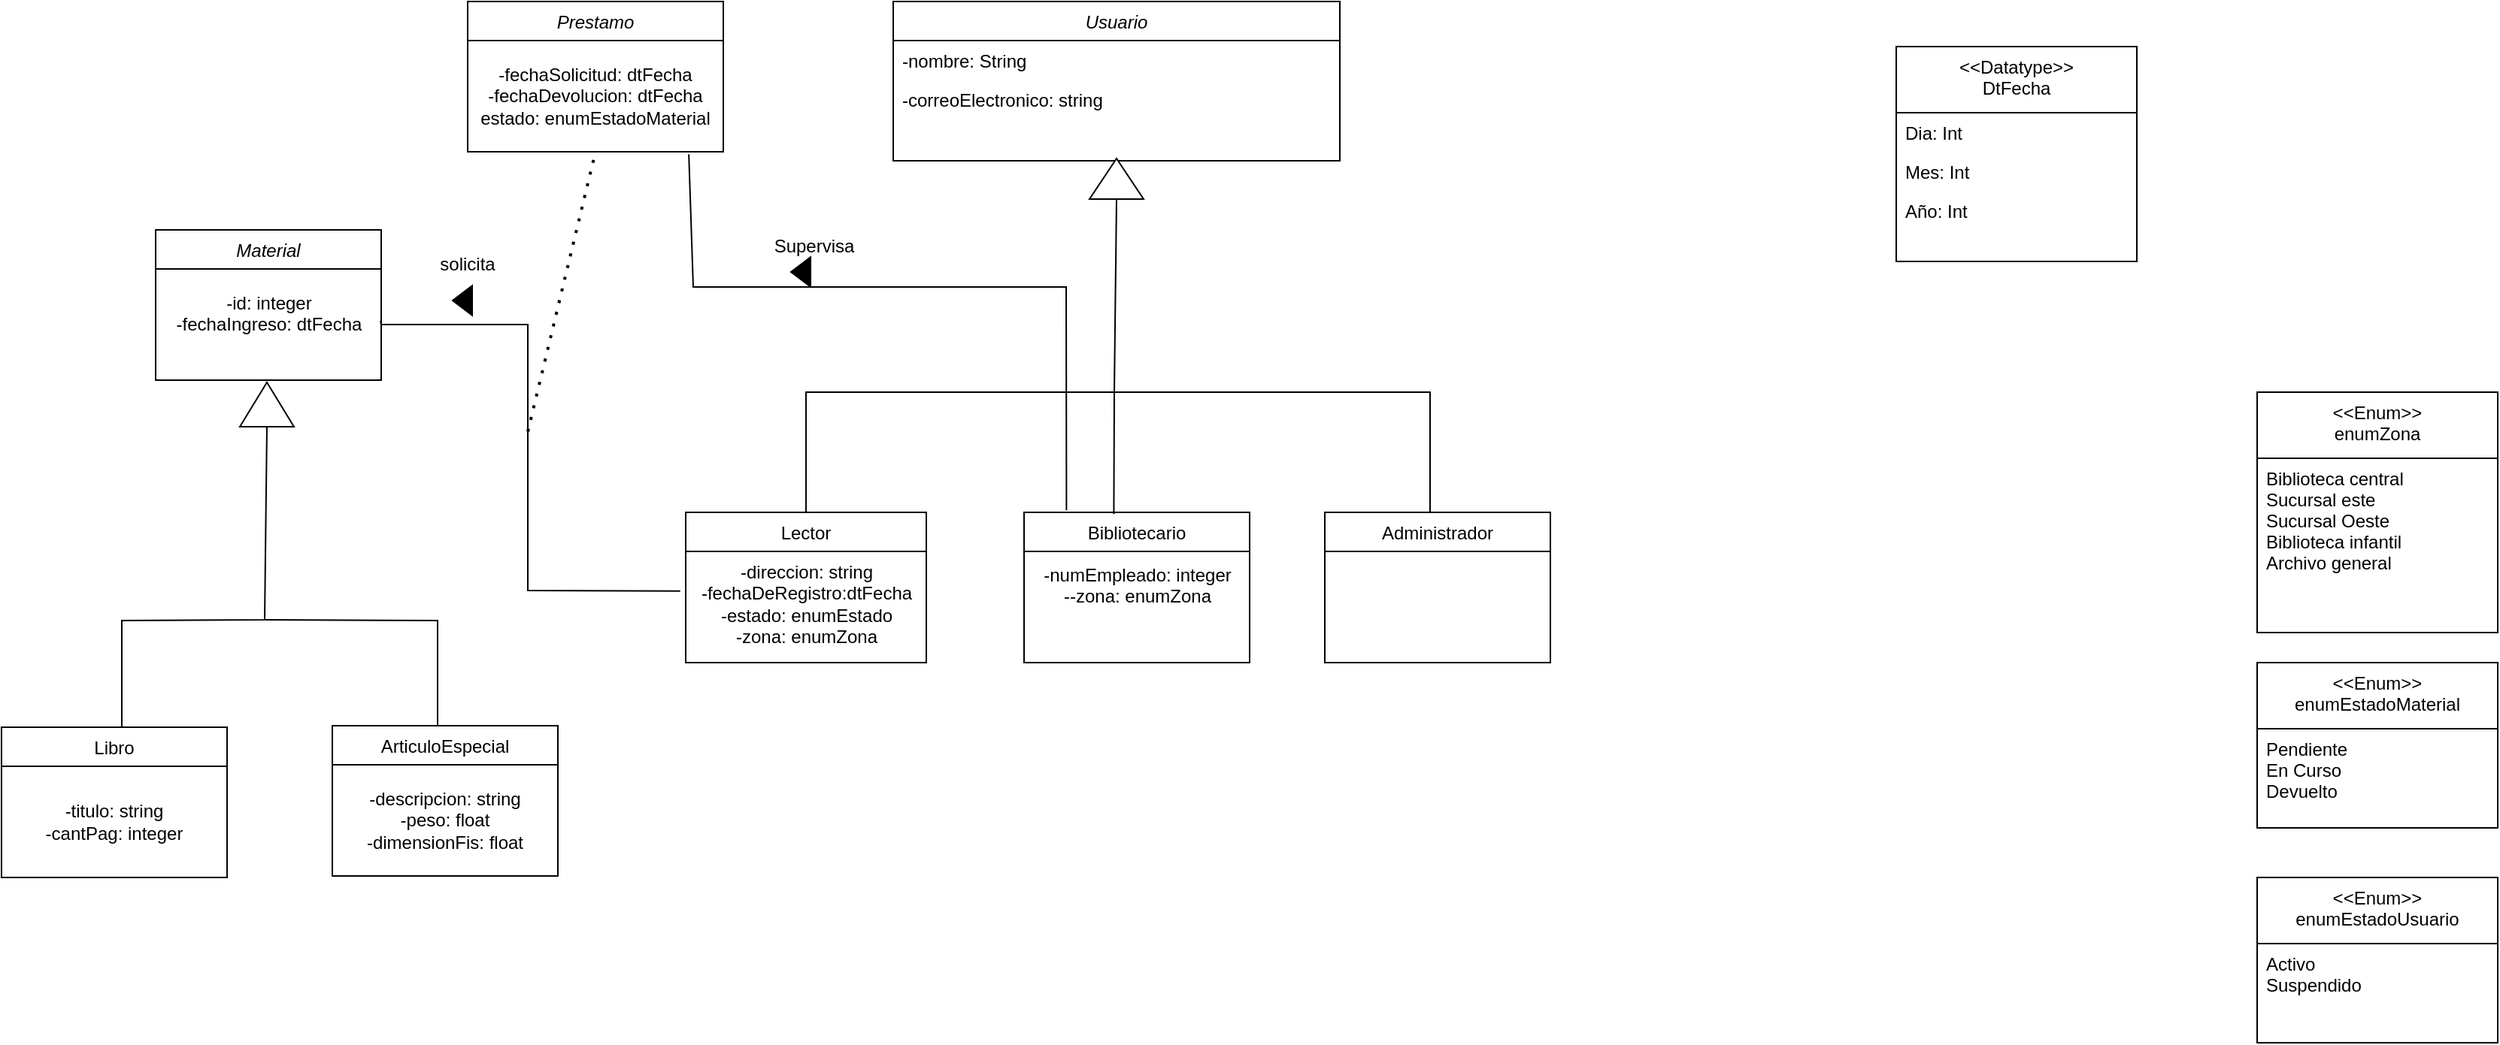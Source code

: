 <mxfile version="28.0.9">
  <diagram name="Página-1" id="C69u1KcQ7eBeEma5ruyt">
    <mxGraphModel grid="1" page="1" gridSize="10" guides="1" tooltips="1" connect="1" arrows="1" fold="1" pageScale="1" pageWidth="827" pageHeight="1169" math="0" shadow="0">
      <root>
        <mxCell id="0" />
        <mxCell id="1" parent="0" />
        <mxCell id="Lf1NFYdrfUJp7OJ-5XLh-13" value="Usuario" style="swimlane;fontStyle=2;align=center;verticalAlign=top;childLayout=stackLayout;horizontal=1;startSize=26;horizontalStack=0;resizeParent=1;resizeLast=0;collapsible=1;marginBottom=0;rounded=0;shadow=0;strokeWidth=1;" vertex="1" parent="1">
          <mxGeometry x="223" y="-300" width="297" height="106" as="geometry">
            <mxRectangle x="230" y="140" width="160" height="26" as="alternateBounds" />
          </mxGeometry>
        </mxCell>
        <mxCell id="Lf1NFYdrfUJp7OJ-5XLh-15" value="-nombre: String" style="text;align=left;verticalAlign=top;spacingLeft=4;spacingRight=4;overflow=hidden;rotatable=0;points=[[0,0.5],[1,0.5]];portConstraint=eastwest;rounded=0;shadow=0;html=0;" vertex="1" parent="Lf1NFYdrfUJp7OJ-5XLh-13">
          <mxGeometry y="26" width="297" height="26" as="geometry" />
        </mxCell>
        <mxCell id="Lf1NFYdrfUJp7OJ-5XLh-16" value="-correoElectronico: string" style="text;align=left;verticalAlign=top;spacingLeft=4;spacingRight=4;overflow=hidden;rotatable=0;points=[[0,0.5],[1,0.5]];portConstraint=eastwest;rounded=0;shadow=0;html=0;" vertex="1" parent="Lf1NFYdrfUJp7OJ-5XLh-13">
          <mxGeometry y="52" width="297" height="27" as="geometry" />
        </mxCell>
        <mxCell id="Lf1NFYdrfUJp7OJ-5XLh-23" value="Lector" style="swimlane;fontStyle=0;align=center;verticalAlign=top;childLayout=stackLayout;horizontal=1;startSize=26;horizontalStack=0;resizeParent=1;resizeLast=0;collapsible=1;marginBottom=0;rounded=0;shadow=0;strokeWidth=1;" vertex="1" parent="1">
          <mxGeometry x="85" y="40" width="160" height="100" as="geometry">
            <mxRectangle x="230" y="140" width="160" height="26" as="alternateBounds" />
          </mxGeometry>
        </mxCell>
        <mxCell id="Lf1NFYdrfUJp7OJ-5XLh-36" value="-direccion: string&lt;div&gt;-fechaDeRegistro:dtFecha&lt;/div&gt;&lt;div&gt;-estado: enumEstado&lt;/div&gt;&lt;div&gt;-zona: enumZona&lt;/div&gt;" style="text;html=1;align=center;verticalAlign=middle;resizable=0;points=[];autosize=1;strokeColor=none;fillColor=none;" vertex="1" parent="Lf1NFYdrfUJp7OJ-5XLh-23">
          <mxGeometry y="26" width="160" height="70" as="geometry" />
        </mxCell>
        <mxCell id="Lf1NFYdrfUJp7OJ-5XLh-26" value="" style="triangle;whiteSpace=wrap;html=1;rotation=-90;" vertex="1" parent="1">
          <mxGeometry x="358" y="-200" width="27" height="36" as="geometry" />
        </mxCell>
        <mxCell id="Lf1NFYdrfUJp7OJ-5XLh-27" value="" style="endArrow=none;html=1;rounded=0;entryX=0;entryY=0.5;entryDx=0;entryDy=0;exitX=0.5;exitY=0;exitDx=0;exitDy=0;" edge="1" parent="1" source="Lf1NFYdrfUJp7OJ-5XLh-23" target="Lf1NFYdrfUJp7OJ-5XLh-26">
          <mxGeometry width="50" height="50" relative="1" as="geometry">
            <mxPoint x="372" y="20" as="sourcePoint" />
            <mxPoint x="440" y="-30" as="targetPoint" />
            <Array as="points">
              <mxPoint x="165" y="-40" />
              <mxPoint x="240" y="-40" />
              <mxPoint x="370" y="-40" />
            </Array>
          </mxGeometry>
        </mxCell>
        <mxCell id="Lf1NFYdrfUJp7OJ-5XLh-28" value="Bibliotecario" style="swimlane;fontStyle=0;align=center;verticalAlign=top;childLayout=stackLayout;horizontal=1;startSize=26;horizontalStack=0;resizeParent=1;resizeLast=0;collapsible=1;marginBottom=0;rounded=0;shadow=0;strokeWidth=1;" vertex="1" parent="1">
          <mxGeometry x="310" y="40" width="150" height="100" as="geometry">
            <mxRectangle x="230" y="140" width="160" height="26" as="alternateBounds" />
          </mxGeometry>
        </mxCell>
        <mxCell id="uckT2R4d0fGidsTibWcu-1" value="-numEmpleado: integer&lt;div&gt;-&lt;span style=&quot;background-color: transparent; color: light-dark(rgb(0, 0, 0), rgb(255, 255, 255));&quot;&gt;-zona: enumZona&lt;/span&gt;&lt;/div&gt;&lt;div&gt;&lt;br&gt;&lt;/div&gt;" style="text;html=1;align=center;verticalAlign=middle;resizable=0;points=[];autosize=1;strokeColor=none;fillColor=none;" vertex="1" parent="Lf1NFYdrfUJp7OJ-5XLh-28">
          <mxGeometry y="26" width="150" height="60" as="geometry" />
        </mxCell>
        <mxCell id="Lf1NFYdrfUJp7OJ-5XLh-31" value="" style="endArrow=none;html=1;rounded=0;exitX=0.398;exitY=0.011;exitDx=0;exitDy=0;exitPerimeter=0;" edge="1" parent="1" source="Lf1NFYdrfUJp7OJ-5XLh-28">
          <mxGeometry width="50" height="50" relative="1" as="geometry">
            <mxPoint x="390" y="20" as="sourcePoint" />
            <mxPoint x="370" y="-40" as="targetPoint" />
          </mxGeometry>
        </mxCell>
        <mxCell id="Lf1NFYdrfUJp7OJ-5XLh-32" value="Administrador" style="swimlane;fontStyle=0;align=center;verticalAlign=top;childLayout=stackLayout;horizontal=1;startSize=26;horizontalStack=0;resizeParent=1;resizeLast=0;collapsible=1;marginBottom=0;rounded=0;shadow=0;strokeWidth=1;" vertex="1" parent="1">
          <mxGeometry x="510" y="40" width="150" height="100" as="geometry">
            <mxRectangle x="230" y="140" width="160" height="26" as="alternateBounds" />
          </mxGeometry>
        </mxCell>
        <mxCell id="Lf1NFYdrfUJp7OJ-5XLh-35" value="" style="endArrow=none;html=1;rounded=0;" edge="1" parent="1">
          <mxGeometry width="50" height="50" relative="1" as="geometry">
            <mxPoint x="580" y="40" as="sourcePoint" />
            <mxPoint x="370" y="-40" as="targetPoint" />
            <Array as="points">
              <mxPoint x="580" y="-40" />
            </Array>
          </mxGeometry>
        </mxCell>
        <mxCell id="Lf1NFYdrfUJp7OJ-5XLh-37" value="&lt;&lt;Datatype&gt;&gt;&#xa;DtFecha" style="swimlane;fontStyle=0;align=center;verticalAlign=top;childLayout=stackLayout;horizontal=1;startSize=44;horizontalStack=0;resizeParent=1;resizeLast=0;collapsible=1;marginBottom=0;rounded=0;shadow=0;strokeWidth=1;" vertex="1" parent="1">
          <mxGeometry x="890" y="-270" width="160" height="143" as="geometry">
            <mxRectangle x="550" y="140" width="160" height="26" as="alternateBounds" />
          </mxGeometry>
        </mxCell>
        <mxCell id="Lf1NFYdrfUJp7OJ-5XLh-38" value="Dia: Int" style="text;align=left;verticalAlign=top;spacingLeft=4;spacingRight=4;overflow=hidden;rotatable=0;points=[[0,0.5],[1,0.5]];portConstraint=eastwest;" vertex="1" parent="Lf1NFYdrfUJp7OJ-5XLh-37">
          <mxGeometry y="44" width="160" height="26" as="geometry" />
        </mxCell>
        <mxCell id="Lf1NFYdrfUJp7OJ-5XLh-39" value="Mes: Int" style="text;align=left;verticalAlign=top;spacingLeft=4;spacingRight=4;overflow=hidden;rotatable=0;points=[[0,0.5],[1,0.5]];portConstraint=eastwest;rounded=0;shadow=0;html=0;" vertex="1" parent="Lf1NFYdrfUJp7OJ-5XLh-37">
          <mxGeometry y="70" width="160" height="26" as="geometry" />
        </mxCell>
        <mxCell id="Lf1NFYdrfUJp7OJ-5XLh-40" value="Año: Int" style="text;align=left;verticalAlign=top;spacingLeft=4;spacingRight=4;overflow=hidden;rotatable=0;points=[[0,0.5],[1,0.5]];portConstraint=eastwest;rounded=0;shadow=0;html=0;" vertex="1" parent="Lf1NFYdrfUJp7OJ-5XLh-37">
          <mxGeometry y="96" width="160" height="26" as="geometry" />
        </mxCell>
        <mxCell id="Lf1NFYdrfUJp7OJ-5XLh-41" value="&lt;&lt;Enum&gt;&gt;&#xa;enumZona" style="swimlane;fontStyle=0;align=center;verticalAlign=top;childLayout=stackLayout;horizontal=1;startSize=44;horizontalStack=0;resizeParent=1;resizeLast=0;collapsible=1;marginBottom=0;rounded=0;shadow=0;strokeWidth=1;" vertex="1" parent="1">
          <mxGeometry x="1130" y="-40" width="160" height="160" as="geometry">
            <mxRectangle x="550" y="140" width="160" height="26" as="alternateBounds" />
          </mxGeometry>
        </mxCell>
        <mxCell id="Lf1NFYdrfUJp7OJ-5XLh-44" value="Biblioteca central&#xa;Sucursal este&#xa;Sucursal Oeste&#xa;Biblioteca infantil&#xa;Archivo general" style="text;align=left;verticalAlign=top;spacingLeft=4;spacingRight=4;overflow=hidden;rotatable=0;points=[[0,0.5],[1,0.5]];portConstraint=eastwest;rounded=0;shadow=0;html=0;" vertex="1" parent="Lf1NFYdrfUJp7OJ-5XLh-41">
          <mxGeometry y="44" width="160" height="116" as="geometry" />
        </mxCell>
        <mxCell id="uckT2R4d0fGidsTibWcu-2" value="Material" style="swimlane;fontStyle=2;align=center;verticalAlign=top;childLayout=stackLayout;horizontal=1;startSize=26;horizontalStack=0;resizeParent=1;resizeLast=0;collapsible=1;marginBottom=0;rounded=0;shadow=0;strokeWidth=1;" vertex="1" parent="1">
          <mxGeometry x="-267.5" y="-148" width="150" height="100" as="geometry">
            <mxRectangle x="230" y="140" width="160" height="26" as="alternateBounds" />
          </mxGeometry>
        </mxCell>
        <mxCell id="uckT2R4d0fGidsTibWcu-4" value="-id: integer&lt;div&gt;-fechaIngreso: dtFecha&lt;/div&gt;&lt;div&gt;&lt;br&gt;&lt;/div&gt;" style="text;html=1;align=center;verticalAlign=middle;whiteSpace=wrap;rounded=0;" vertex="1" parent="uckT2R4d0fGidsTibWcu-2">
          <mxGeometry y="26" width="150" height="74" as="geometry" />
        </mxCell>
        <mxCell id="uckT2R4d0fGidsTibWcu-5" value="" style="triangle;whiteSpace=wrap;html=1;rotation=-90;" vertex="1" parent="1">
          <mxGeometry x="-208.25" y="-49.75" width="29.5" height="36" as="geometry" />
        </mxCell>
        <mxCell id="uckT2R4d0fGidsTibWcu-6" value="" style="endArrow=none;html=1;rounded=0;entryX=0;entryY=0.5;entryDx=0;entryDy=0;" edge="1" parent="1" target="uckT2R4d0fGidsTibWcu-5">
          <mxGeometry width="50" height="50" relative="1" as="geometry">
            <mxPoint x="-290" y="192" as="sourcePoint" />
            <mxPoint x="-125" y="121.5" as="targetPoint" />
            <Array as="points">
              <mxPoint x="-290" y="112" />
              <mxPoint x="-195" y="111.5" />
            </Array>
          </mxGeometry>
        </mxCell>
        <mxCell id="uckT2R4d0fGidsTibWcu-8" value="" style="endArrow=none;html=1;rounded=0;" edge="1" parent="1">
          <mxGeometry width="50" height="50" relative="1" as="geometry">
            <mxPoint x="-80" y="192" as="sourcePoint" />
            <mxPoint x="-195" y="111.5" as="targetPoint" />
            <Array as="points">
              <mxPoint x="-80" y="112" />
            </Array>
          </mxGeometry>
        </mxCell>
        <mxCell id="uckT2R4d0fGidsTibWcu-9" value="Libro" style="swimlane;fontStyle=0;align=center;verticalAlign=top;childLayout=stackLayout;horizontal=1;startSize=26;horizontalStack=0;resizeParent=1;resizeLast=0;collapsible=1;marginBottom=0;rounded=0;shadow=0;strokeWidth=1;" vertex="1" parent="1">
          <mxGeometry x="-370" y="183" width="150" height="100" as="geometry">
            <mxRectangle x="230" y="140" width="160" height="26" as="alternateBounds" />
          </mxGeometry>
        </mxCell>
        <mxCell id="uckT2R4d0fGidsTibWcu-10" value="&lt;div&gt;-titulo: string&lt;/div&gt;&lt;div&gt;-cantPag: integer&lt;/div&gt;" style="text;html=1;align=center;verticalAlign=middle;whiteSpace=wrap;rounded=0;" vertex="1" parent="uckT2R4d0fGidsTibWcu-9">
          <mxGeometry y="26" width="150" height="74" as="geometry" />
        </mxCell>
        <mxCell id="uckT2R4d0fGidsTibWcu-11" value="ArticuloEspecial" style="swimlane;fontStyle=0;align=center;verticalAlign=top;childLayout=stackLayout;horizontal=1;startSize=26;horizontalStack=0;resizeParent=1;resizeLast=0;collapsible=1;marginBottom=0;rounded=0;shadow=0;strokeWidth=1;" vertex="1" parent="1">
          <mxGeometry x="-150" y="182" width="150" height="100" as="geometry">
            <mxRectangle x="230" y="140" width="160" height="26" as="alternateBounds" />
          </mxGeometry>
        </mxCell>
        <mxCell id="uckT2R4d0fGidsTibWcu-12" value="-descripcion: string&lt;div&gt;-peso: float&lt;/div&gt;&lt;div&gt;-dimensionFis: float&lt;/div&gt;" style="text;html=1;align=center;verticalAlign=middle;whiteSpace=wrap;rounded=0;" vertex="1" parent="uckT2R4d0fGidsTibWcu-11">
          <mxGeometry y="26" width="150" height="74" as="geometry" />
        </mxCell>
        <mxCell id="pLn707w-MqSqX3ieqneQ-1" value="Prestamo" style="swimlane;fontStyle=2;align=center;verticalAlign=top;childLayout=stackLayout;horizontal=1;startSize=26;horizontalStack=0;resizeParent=1;resizeLast=0;collapsible=1;marginBottom=0;rounded=0;shadow=0;strokeWidth=1;" vertex="1" parent="1">
          <mxGeometry x="-60" y="-300" width="170" height="100" as="geometry">
            <mxRectangle x="230" y="140" width="160" height="26" as="alternateBounds" />
          </mxGeometry>
        </mxCell>
        <mxCell id="pLn707w-MqSqX3ieqneQ-2" value="-fechaSolicitud: dtFecha&lt;div&gt;-fechaDevolucion: dtFecha&lt;/div&gt;&lt;div&gt;estado: enumEstadoMaterial&lt;/div&gt;" style="text;html=1;align=center;verticalAlign=middle;whiteSpace=wrap;rounded=0;" vertex="1" parent="pLn707w-MqSqX3ieqneQ-1">
          <mxGeometry y="26" width="170" height="74" as="geometry" />
        </mxCell>
        <mxCell id="pLn707w-MqSqX3ieqneQ-3" value="&lt;&lt;Enum&gt;&gt;&#xa;enumEstadoMaterial" style="swimlane;fontStyle=0;align=center;verticalAlign=top;childLayout=stackLayout;horizontal=1;startSize=44;horizontalStack=0;resizeParent=1;resizeLast=0;collapsible=1;marginBottom=0;rounded=0;shadow=0;strokeWidth=1;" vertex="1" parent="1">
          <mxGeometry x="1130" y="140" width="160" height="110" as="geometry">
            <mxRectangle x="550" y="140" width="160" height="26" as="alternateBounds" />
          </mxGeometry>
        </mxCell>
        <mxCell id="pLn707w-MqSqX3ieqneQ-4" value="Pendiente&#xa;En Curso&#xa;Devuelto" style="text;align=left;verticalAlign=top;spacingLeft=4;spacingRight=4;overflow=hidden;rotatable=0;points=[[0,0.5],[1,0.5]];portConstraint=eastwest;rounded=0;shadow=0;html=0;" vertex="1" parent="pLn707w-MqSqX3ieqneQ-3">
          <mxGeometry y="44" width="160" height="56" as="geometry" />
        </mxCell>
        <mxCell id="pLn707w-MqSqX3ieqneQ-5" value="&lt;&lt;Enum&gt;&gt;&#xa;enumEstadoUsuario" style="swimlane;fontStyle=0;align=center;verticalAlign=top;childLayout=stackLayout;horizontal=1;startSize=44;horizontalStack=0;resizeParent=1;resizeLast=0;collapsible=1;marginBottom=0;rounded=0;shadow=0;strokeWidth=1;" vertex="1" parent="1">
          <mxGeometry x="1130" y="283" width="160" height="110" as="geometry">
            <mxRectangle x="550" y="140" width="160" height="26" as="alternateBounds" />
          </mxGeometry>
        </mxCell>
        <mxCell id="pLn707w-MqSqX3ieqneQ-6" value="Activo&#xa;Suspendido" style="text;align=left;verticalAlign=top;spacingLeft=4;spacingRight=4;overflow=hidden;rotatable=0;points=[[0,0.5],[1,0.5]];portConstraint=eastwest;rounded=0;shadow=0;html=0;" vertex="1" parent="pLn707w-MqSqX3ieqneQ-5">
          <mxGeometry y="44" width="160" height="56" as="geometry" />
        </mxCell>
        <mxCell id="uckT2R4d0fGidsTibWcu-13" value="" style="endArrow=none;dashed=1;html=1;dashPattern=1 3;strokeWidth=2;rounded=0;entryX=0.5;entryY=1;entryDx=0;entryDy=0;" edge="1" parent="1" target="pLn707w-MqSqX3ieqneQ-2">
          <mxGeometry width="50" height="50" relative="1" as="geometry">
            <mxPoint x="-20" y="-13.75" as="sourcePoint" />
            <mxPoint x="30" y="-63.75" as="targetPoint" />
          </mxGeometry>
        </mxCell>
        <mxCell id="uckT2R4d0fGidsTibWcu-14" value="" style="endArrow=none;html=1;rounded=0;entryX=1;entryY=0.5;entryDx=0;entryDy=0;exitX=-0.023;exitY=0.376;exitDx=0;exitDy=0;exitPerimeter=0;" edge="1" parent="1" target="uckT2R4d0fGidsTibWcu-4">
          <mxGeometry width="50" height="50" relative="1" as="geometry">
            <mxPoint x="-117.96" y="-87.48" as="sourcePoint" />
            <mxPoint x="340" y="-80" as="targetPoint" />
            <Array as="points" />
          </mxGeometry>
        </mxCell>
        <mxCell id="uckT2R4d0fGidsTibWcu-15" value="solicita" style="text;html=1;align=center;verticalAlign=middle;whiteSpace=wrap;rounded=0;" vertex="1" parent="1">
          <mxGeometry x="-90" y="-140" width="60" height="30" as="geometry" />
        </mxCell>
        <mxCell id="uckT2R4d0fGidsTibWcu-16" value="" style="endArrow=none;html=1;rounded=0;entryX=0.188;entryY=-0.014;entryDx=0;entryDy=0;exitX=0.865;exitY=1.024;exitDx=0;exitDy=0;exitPerimeter=0;entryPerimeter=0;" edge="1" parent="1" source="pLn707w-MqSqX3ieqneQ-2" target="Lf1NFYdrfUJp7OJ-5XLh-28">
          <mxGeometry width="50" height="50" relative="1" as="geometry">
            <mxPoint x="180" y="40" as="sourcePoint" />
            <mxPoint x="230" y="-10" as="targetPoint" />
            <Array as="points">
              <mxPoint x="90" y="-110" />
              <mxPoint x="338" y="-110" />
            </Array>
          </mxGeometry>
        </mxCell>
        <mxCell id="Lf1NFYdrfUJp7OJ-5XLh-45" value="" style="shape=mxgraph.arrows2.wedgeArrow;html=1;bendable=0;startWidth=9.88;fillColor=strokeColor;defaultFillColor=invert;defaultGradientColor=invert;rounded=0;" edge="1" parent="1">
          <mxGeometry width="100" height="100" relative="1" as="geometry">
            <mxPoint x="-57" y="-101" as="sourcePoint" />
            <mxPoint x="-70" y="-101" as="targetPoint" />
          </mxGeometry>
        </mxCell>
        <mxCell id="Lf1NFYdrfUJp7OJ-5XLh-46" value="Supervisa" style="text;html=1;align=center;verticalAlign=middle;resizable=0;points=[];autosize=1;strokeColor=none;fillColor=none;" vertex="1" parent="1">
          <mxGeometry x="130" y="-152" width="80" height="30" as="geometry" />
        </mxCell>
        <mxCell id="uckT2R4d0fGidsTibWcu-18" value="" style="endArrow=none;html=1;rounded=0;entryX=1;entryY=0.5;entryDx=0;entryDy=0;exitX=-0.023;exitY=0.376;exitDx=0;exitDy=0;exitPerimeter=0;" edge="1" parent="1" source="Lf1NFYdrfUJp7OJ-5XLh-36" target="uckT2R4d0fGidsTibWcu-4">
          <mxGeometry width="50" height="50" relative="1" as="geometry">
            <mxPoint x="81" y="92" as="sourcePoint" />
            <mxPoint x="-97.5" y="-85" as="targetPoint" />
            <Array as="points">
              <mxPoint x="-20" y="92" />
              <mxPoint x="-20" y="-85" />
            </Array>
          </mxGeometry>
        </mxCell>
        <mxCell id="Lf1NFYdrfUJp7OJ-5XLh-47" value="" style="shape=mxgraph.arrows2.wedgeArrow;html=1;bendable=0;startWidth=9.88;fillColor=strokeColor;defaultFillColor=invert;defaultGradientColor=invert;rounded=0;" edge="1" parent="1">
          <mxGeometry width="100" height="100" relative="1" as="geometry">
            <mxPoint x="168" y="-120" as="sourcePoint" />
            <mxPoint x="155" y="-120" as="targetPoint" />
          </mxGeometry>
        </mxCell>
      </root>
    </mxGraphModel>
  </diagram>
</mxfile>

